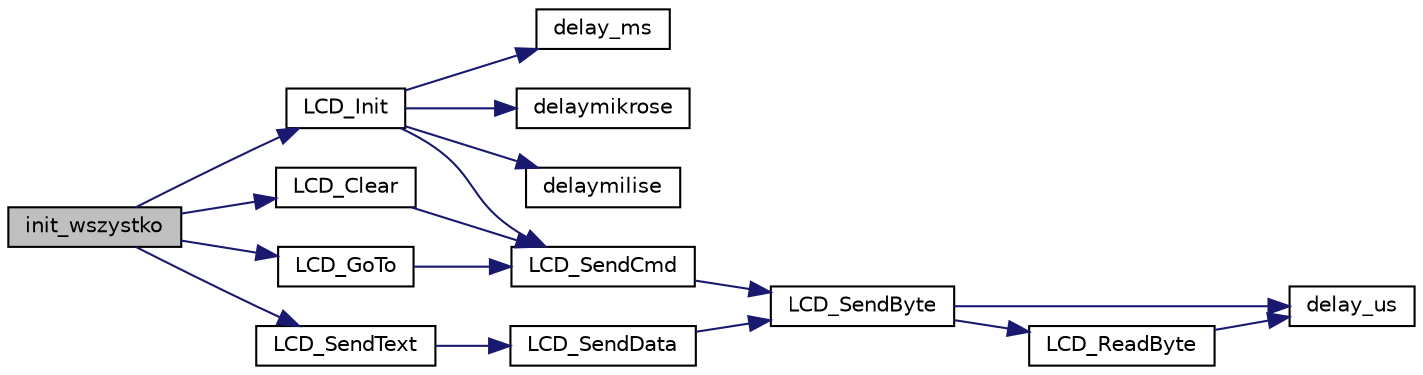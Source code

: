 digraph "init_wszystko"
{
  edge [fontname="Helvetica",fontsize="10",labelfontname="Helvetica",labelfontsize="10"];
  node [fontname="Helvetica",fontsize="10",shape=record];
  rankdir="LR";
  Node0 [label="init_wszystko",height=0.2,width=0.4,color="black", fillcolor="grey75", style="filled", fontcolor="black"];
  Node0 -> Node1 [color="midnightblue",fontsize="10",style="solid",fontname="Helvetica"];
  Node1 [label="LCD_Init",height=0.2,width=0.4,color="black", fillcolor="white", style="filled",URL="$lcd4bit_8c.html#aa53c9d40f3aa552a9974cd55ac510cb3"];
  Node1 -> Node2 [color="midnightblue",fontsize="10",style="solid",fontname="Helvetica"];
  Node2 [label="delay_ms",height=0.2,width=0.4,color="black", fillcolor="white", style="filled",URL="$lcd4bit_8c.html#a8aa473f8ae9a91df4bc9ea700983c72d"];
  Node1 -> Node3 [color="midnightblue",fontsize="10",style="solid",fontname="Helvetica"];
  Node3 [label="delaymikrose",height=0.2,width=0.4,color="black", fillcolor="white", style="filled",URL="$lcd4bit_8c.html#a3bdf4b71c2ded53c6ab07b1caf6d25f7"];
  Node1 -> Node4 [color="midnightblue",fontsize="10",style="solid",fontname="Helvetica"];
  Node4 [label="LCD_SendCmd",height=0.2,width=0.4,color="black", fillcolor="white", style="filled",URL="$lcd4bit_8c.html#a6fe412af8613c79d0e88b03b012265dc"];
  Node4 -> Node5 [color="midnightblue",fontsize="10",style="solid",fontname="Helvetica"];
  Node5 [label="LCD_SendByte",height=0.2,width=0.4,color="black", fillcolor="white", style="filled",URL="$lcd4bit_8c.html#a17ebb04f0339e3ad2399a6b95f1409e7"];
  Node5 -> Node6 [color="midnightblue",fontsize="10",style="solid",fontname="Helvetica"];
  Node6 [label="delay_us",height=0.2,width=0.4,color="black", fillcolor="white", style="filled",URL="$lcd4bit_8c.html#a3f88352450dad51d82e4bf84a0a439a1"];
  Node5 -> Node7 [color="midnightblue",fontsize="10",style="solid",fontname="Helvetica"];
  Node7 [label="LCD_ReadByte",height=0.2,width=0.4,color="black", fillcolor="white", style="filled",URL="$lcd4bit_8c.html#ab59396403153e41cf3c098b8bff86da6"];
  Node7 -> Node6 [color="midnightblue",fontsize="10",style="solid",fontname="Helvetica"];
  Node1 -> Node8 [color="midnightblue",fontsize="10",style="solid",fontname="Helvetica"];
  Node8 [label="delaymilise",height=0.2,width=0.4,color="black", fillcolor="white", style="filled",URL="$lcd4bit_8c.html#a487c23c6931fcdfe8e521ab18570e54a"];
  Node0 -> Node9 [color="midnightblue",fontsize="10",style="solid",fontname="Helvetica"];
  Node9 [label="LCD_Clear",height=0.2,width=0.4,color="black", fillcolor="white", style="filled",URL="$lcd4bit_8c.html#ae60d0b62d7eb3fa31266c095d7b3c245"];
  Node9 -> Node4 [color="midnightblue",fontsize="10",style="solid",fontname="Helvetica"];
  Node0 -> Node10 [color="midnightblue",fontsize="10",style="solid",fontname="Helvetica"];
  Node10 [label="LCD_GoTo",height=0.2,width=0.4,color="black", fillcolor="white", style="filled",URL="$lcd4bit_8c.html#ae5e5bb0b14eca521d8b5f735ec5fa00c"];
  Node10 -> Node4 [color="midnightblue",fontsize="10",style="solid",fontname="Helvetica"];
  Node0 -> Node11 [color="midnightblue",fontsize="10",style="solid",fontname="Helvetica"];
  Node11 [label="LCD_SendText",height=0.2,width=0.4,color="black", fillcolor="white", style="filled",URL="$lcd4bit_8c.html#ad0c262e2f73ff4d8d2fd198f76e102a8"];
  Node11 -> Node12 [color="midnightblue",fontsize="10",style="solid",fontname="Helvetica"];
  Node12 [label="LCD_SendData",height=0.2,width=0.4,color="black", fillcolor="white", style="filled",URL="$lcd4bit_8c.html#aa09da605411449b125a3734940ca8f41"];
  Node12 -> Node5 [color="midnightblue",fontsize="10",style="solid",fontname="Helvetica"];
}
